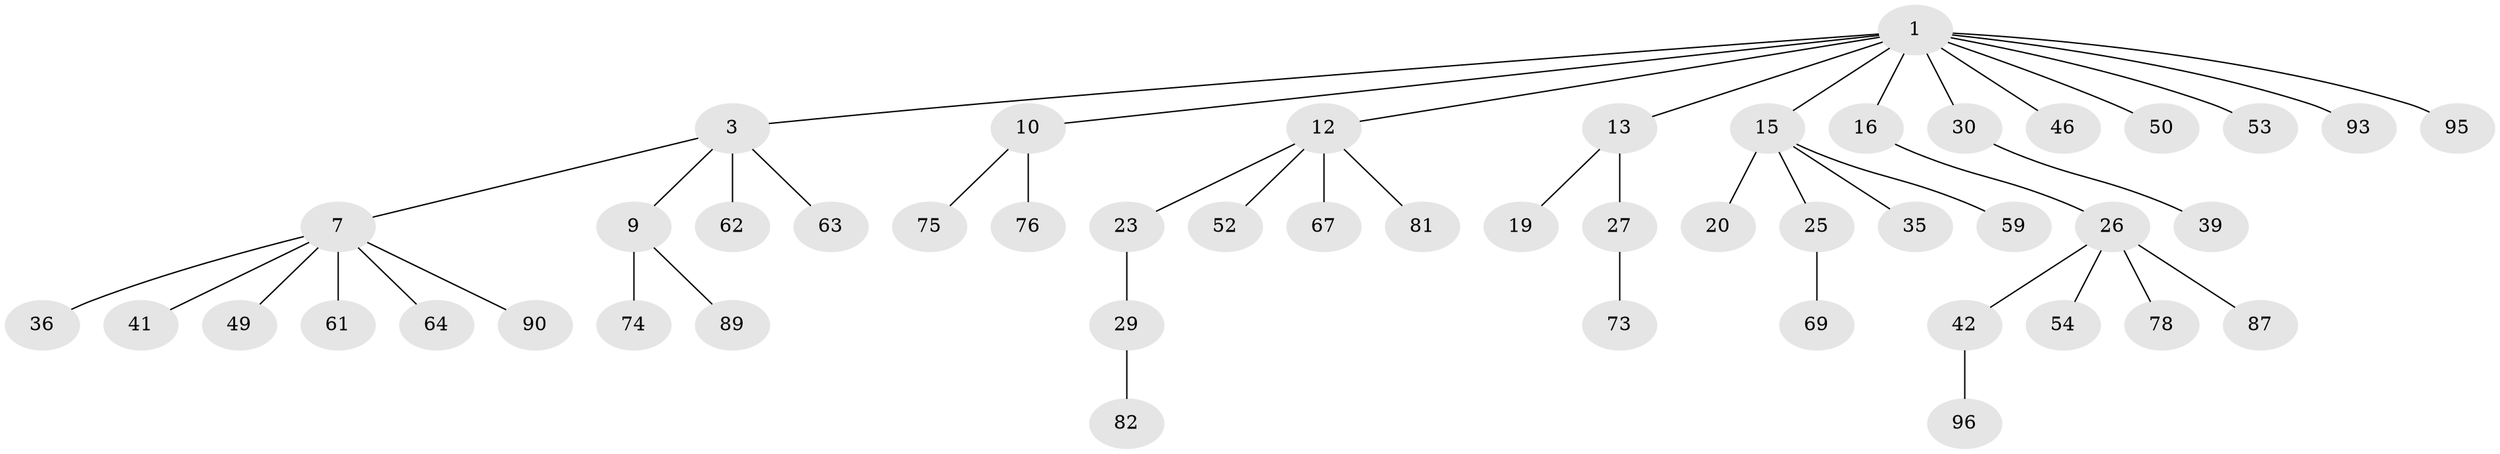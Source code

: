 // original degree distribution, {9: 0.008264462809917356, 3: 0.1322314049586777, 5: 0.049586776859504134, 2: 0.2231404958677686, 4: 0.049586776859504134, 6: 0.01652892561983471, 1: 0.5206611570247934}
// Generated by graph-tools (version 1.1) at 2025/19/03/04/25 18:19:17]
// undirected, 48 vertices, 47 edges
graph export_dot {
graph [start="1"]
  node [color=gray90,style=filled];
  1 [super="+2+45+6+17+8"];
  3 [super="+48+5+4"];
  7 [super="+60+28+11+43"];
  9 [super="+24"];
  10 [super="+32"];
  12 [super="+14"];
  13;
  15;
  16 [super="+22+37+105+18"];
  19 [super="+103"];
  20 [super="+113"];
  23;
  25 [super="+33+57"];
  26;
  27 [super="+51"];
  29;
  30 [super="+31+47+72"];
  35;
  36 [super="+117+65"];
  39 [super="+56"];
  41;
  42 [super="+98"];
  46 [super="+77"];
  49 [super="+84"];
  50;
  52;
  53 [super="+106+55"];
  54 [super="+111"];
  59 [super="+68"];
  61;
  62 [super="+109"];
  63;
  64;
  67;
  69 [super="+102+70"];
  73 [super="+119"];
  74;
  75;
  76;
  78;
  81 [super="+97+101"];
  82 [super="+112+104"];
  87;
  89;
  90 [super="+94"];
  93;
  95;
  96;
  1 -- 3;
  1 -- 10;
  1 -- 12;
  1 -- 53;
  1 -- 13;
  1 -- 95;
  1 -- 50;
  1 -- 16;
  1 -- 30;
  1 -- 15;
  1 -- 93;
  1 -- 46;
  3 -- 62;
  3 -- 9;
  3 -- 63;
  3 -- 7;
  7 -- 49;
  7 -- 36;
  7 -- 41;
  7 -- 61;
  7 -- 64;
  7 -- 90;
  9 -- 74;
  9 -- 89;
  10 -- 75;
  10 -- 76;
  12 -- 81;
  12 -- 67;
  12 -- 52;
  12 -- 23;
  13 -- 19;
  13 -- 27;
  15 -- 20;
  15 -- 25;
  15 -- 35;
  15 -- 59;
  16 -- 26;
  23 -- 29;
  25 -- 69;
  26 -- 42;
  26 -- 54;
  26 -- 78;
  26 -- 87;
  27 -- 73;
  29 -- 82;
  30 -- 39;
  42 -- 96;
}
